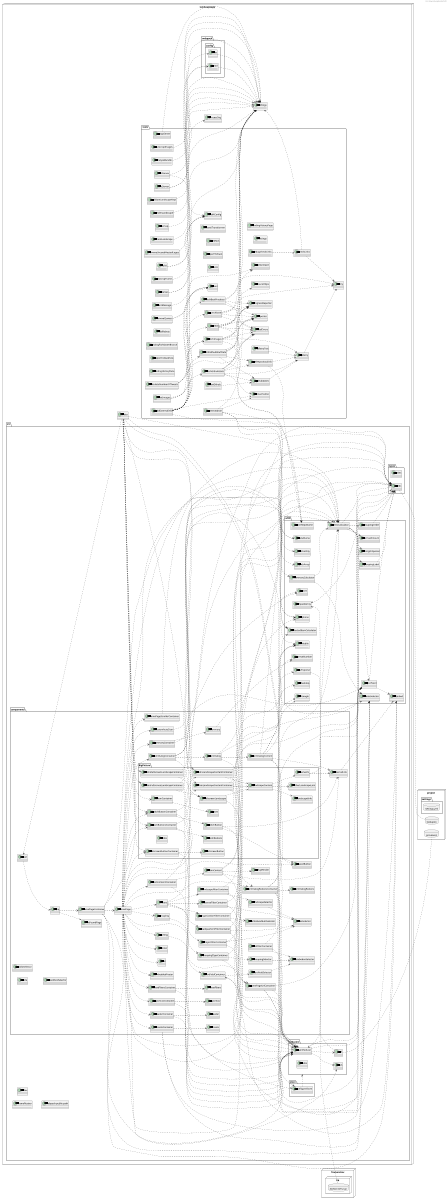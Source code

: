 @startuml /home/thorsten/code/landscape/ruv/landscapeapp
left to right direction
header R+V Anwendungslandschaft
scale max 1700*1200
allow_mixing
node fromon2csv {
	node lib {
		database JSON2CSVParser
	}
}		
node project {
		database lookupon
		database previewon
		database settings.yml
}
node landscapeapp {
	package tools {
		class fundingHistoryData
		}
	package tools {
		class yaml
		}
	package tools {
		class checkLinks
		}
	package tools {
		class retry
		}
	package tools {
		class sitemap
		}
	package tools {
		class testGithub
		}
	package tools {
		class renderLandscape
		}
	package tools {
		class validateLandscapeKeys
		}
	package tools {
		class reportToSlackTest
		}
	package tools {
		class fundingForMasterBranch
		}
	package tools {
		class chalkConfig
		}
	package tools {
		class srcServer
		}
	package tools {
		class addRobots
		}
	package tools {
		class testCi
		}
	package tools {
		class reportToSlack
		}
	package tools {
		class analyzeBundle
		}
	package tools {
		class fetchGithubStartDate
		}
	package tools {
		class fetchImages
		}
	package tools {
		class startMessage
		}
	package tools {
		class fetchGithubStats
		}
	package tools {
		class testCropFrame
		}
	package tools {
		class autocropImages
		}
	package tools {
		class removeQuotes
		}
	package tools {
		class actualTwitter
		}
	package tools {
		class hostImages
		}
	package tools {
		class setupServer
		}
	package tools {
		class twitterClient
		}
	package tools {
		class twitter
		}
	package tools {
		class distServer
		}
	package tools {
		class progressReporter
		}
	package tools {
		class calculateNumberOfTweets
		}
	package tools {
		class githubDates
		}
	package tools {
		class removeUnusedHostedLogos
		}
	package tools {
		class getRepositoryInfo
		}
	package tools {
		class rpRetry
		}
	package tools {
		class crunchbase
		}
	package tools {
		class reporter
		}
	package tools {
		class addExternalInfo
		}
	package tools {
		class debugCheckLinks
		}
	package tools {
		class fileMock
		}
	package tools {
		class fetchBestPractices
		}
	package tools {
		class ciServer
		}
	package tools {
		class assetsTransformer
		}
	package tools {
		class rpRetryTest
		}
	package tools {
		class ensureHttps
		}
	package tools {
		class checkLandscape
		}
	package tools {
		class settings
		}
	package tools {
		class generateJson
		}
	package tools {
		class fatalErrors
		}
	package tools {
		class build
		}
	package tools {
		class fundingHistoryPage
		}
	class webpack.config.prod
	package src {
		package types {
			class index
			}
	}
	package src {
		package types {
			class fields
			}
	}
	package src {
		class iframeResizer
	}
	package src {
		package components {
			class ResetFilters
		}
	}
	package src {
		package components {
			class Grouping
		}
	}
	package src {
		package components {
			class ComboboxMultiSelector
		}
	}
	package src {
		package components {
			class ExportCsv
			}
			}
	package src {
		package components {
			class Note
			}
			}
	package src {
		package components {
			class PresetsContainer
			}
			}
	package src {
		package components {
			class ExportCsvContainer
			}
			}
	package src {
		package components {
			class GroupingTypeContainer
			}
			}
	package src {
		package components {
			class TweetButton
			}
			}
	package src {
		package components {
			class HomePageScrollerContainer
			}
			}
	package src {
		package components {
			class LandscapeSelector
			}
			}
	package src {
		package components {
			class InternalLink
			}
			}
	package src {
		package components {
			class HomePageContainer
			}
			}
	package src {
		package components {
			class SortFieldSelector
			}
			}
	package src {
		package components {
			class Sorting
			}
			}
	package src {
		package components {
			class DelayRender
			}
			}
	package src {
		package components {
			class EmbeddedFooter
			}
			}
	package src {
		package components {
			class RadioSelector
			}
			}
	package src {
		package components {
			class Ad
			}
			}
	package src {
		package components {
			class ComboboxSelector
			}
			}
	package src {
		package components {
			class Footer
			}
			}
	package src {
		package components {
			class HeadquartersFilterContainer
			}
			}
	package src {
		package components {
			class ResetFiltersContainer
			}
			}
	package src {
		package components {
			class OrganizationFilterContainer
			}
			}
	package src {
		package components {
			class Root
			}
			}
	package src {
		package components {
			class ItemDialogContent
			}
			}
	package src {
		package components {
			class HomePage
			}
			}
	package src {
		package components {
			class NotFoundPage
			}
			}
	package src {
		package components {
			class SortFieldContainer
			}
			}
	package src {
		package components {
			class TreeSelector
			}
			}
	package src {
		package components {
			class Filters
			}
			}
	package src {
		package components {
			class HeaderContainer
			}
			}
	package src {
		package components {
			class ItemDialogButtonsContainer
			}
			}
	package src {
		package components {
			class CheckboxSelector
			}
			}
	package src {
		package components {
			class MainContent
			}
			}
	package src {
		package components {
			class LicenseFilterContainer
			}
			}
	package src {
		package components {
			class Presets
			}
			}
	package src {
		package components {
			class HomePageUrlContainer
			}
			}
	package src {
		package components {
			class LandscapeFilterContainer
			}
			}
	package src {
		package components {
			class CustomAutoSizer
			}
			}
	package src {
		package components {
			class App
			}
			}
	package src {
		package components {
			class Summary
			}
			}
	package src {
		package components {
			class Header
			}
			}
	package src {
		package components {
			class ProjectFilterContainer
			}
			}
	package src {
		package components {
			class ItemDialog
			}
			}
	package src {
		package components {
			class MainContentContainer
			}
			}
	package src {
		package components {
			class GroupingSelector
			}
			}
	package src {
		package components {
			class ItemDialogContainer
			}
			}
	package src {
		package components {
			package BigPicture {
				class FullscreenLandscape
				}
				}
				}
	package src {
		package components {
			package BigPicture {
				class ZoomButtonsContainer
				}
				}
				}
	package src {
		package components {
			package BigPicture {
				class ExtraLandscapeContentContainer
				}
				}
				}
	package src {
		package components {
			package BigPicture {
				class LandscapeInfo
				}
				}
				}
	package src {
		package components {
			package BigPicture {
				class FullscreenButton
				}
				}
				}
	package src {
		package components {
			package BigPicture {
				class OtherLandscapeLink
				}
				}
				}
	package src {
		package components {
			package BigPicture {
				class Zoom
				}
				}
				}
	package src {
		package components {
			package BigPicture {
				class SwitchButton
				}
				}
				}
	package src {
		package components {
			package BigPicture {
				class ZoomContainer
				}
				}
				}
	package src {
		package components {
			package BigPicture {
				class MainFullscreenLandscapeContainer
				}
				}
				}
	package src {
		package components {
			package BigPicture {
				class SwitchButtonContainer
				}
				}
				}
	package src {
		package components {
			package BigPicture {
				class ZoomButtons
				}
				}
				}
	package src {
		package components {
			package BigPicture {
				class FullscreenButtonContainer
				}
				}
				}
	package src {
		package components {
			package BigPicture {
				class index
				}
				}
				}
	package src {
		package components {
			package BigPicture {
				class ExtraFullscreenLandscapeContainer
				}
				}
				}
	package src {
		package components {
			package BigPicture {
				class Elements
				}
				}
				}
	package src {
		package components {
			package BigPicture {
				class LandscapeContent
				}
				}
				}
	package src {
		package components {
			package BigPicture {
				class MainLandscapeContentContainer
				}
				}
				}
	package src {
		package components {
			class ItemDialogButtons
			}
			}
	package src {
		package components {
			class OssFilterContainer
			}
			}
	package src {
		package components {
			class SummaryContainer
			}
			}
	package src {
		package reducers {
			class api
			}
			}
	package src {
		package reducers {
			class bus
			}
			}
	package src {
		package reducers {
			class mainReducer
			}
			}
	package src {
		package reducers {
			class index
			}
			}
	package src {
		package utils {
			class unpackArray
			}
			}
	package src {
		package utils {
			class saneName
			}
			}
	package src {
		package utils {
			class isDesktop
			}
			}
	package src {
		package utils {
			class groupingLabel
			}
			}
	package src {
		package utils {
			class groupingOrder
			}
			}
	package src {
		package utils {
			class formatNumber
			}
			}
	package src {
		package utils {
			class createSelector
			}
			}
	package src {
		package utils {
			class summaryCalculator
			}
			}
	package src {
		package utils {
			class itemsCalculator
			}
			}
	package src {
		package utils {
			class isMobile
			}
			}
	package src {
		package utils {
			class selectedItemCalculator
			}
			}
	package src {
		package utils {
			class packArray
			}
			}
	package src {
		package utils {
			class isEmbed
			}
			}
	package src {
		package utils {
			class zoom
			}
			}
	package src {
		package utils {
			class shortRepoName
			}
			}
	package src {
		package utils {
			class isIphone
			}
			}
	package src {
		package utils {
			class stringOrSpecial
			}
			}
	package src {
		package utils {
			class formatAmount
			}
			}
	package src {
		package utils {
			class csvExporter
			}
			}
	package src {
		package utils {
			class formatCity
			}
			}
	package src {
		package utils {
			class isGoogle
			}
			}
	package src {
		package utils {
			class syncToUrl
			}
			}
	package src {
		class index
		}
	package src {
		class webpack-public-path
		}
	package src {
		package store {
			class configureStore
			}
			}
	class webpack.config.dev
	checkLinks ..> retry
	checkLinks ..> settings
	sitemap ..> settings
	testGithub ..> githubDates
	renderLandscape ..> settings
	validateLandscapeKeys ..> settings
	srcServer ..> webpack.config.dev
	srcServer ..> settings
	analyzeBundle ..> webpack.config.prod
	fetchGithubStartDate ..> fatalErrors
	fetchGithubStartDate ..> settings
	fetchGithubStartDate ..> reporter
	fetchGithubStartDate ..> getRepositoryInfo
	fetchGithubStartDate ..> progressReporter
	fetchGithubStartDate ..> githubDates
	fetchImages ..> fatalErrors
	fetchImages ..> rpRetry
	fetchImages ..> saneName
	fetchImages ..> settings
	fetchImages ..> progressReporter
	fetchImages ..> reporter
	startMessage ..> chalkConfig
	fetchGithubStats ..> fatalErrors
	fetchGithubStats ..> rpRetry
	fetchGithubStats ..> reporter
	fetchGithubStats ..> settings
	fetchGithubStats ..> progressReporter
	fetchGithubStats ..> shortRepoName
	fetchGithubStats ..> getRepositoryInfo
	fetchGithubStats ..> githubDates
	testCropFrame ..> processSvg
	autocropImages ..> settings
	removeQuotes ..> settings
	removeQuotes ..> yaml
	hostImages ..> settings
	hostImages ..> fetchImages
	hostImages ..> yaml
	setupServer ..> settings
	twitter ..> fatalErrors
	twitter ..> settings
	twitter ..> reporter
	twitter ..> actualTwitter
	twitter ..> twitterClient
	twitter ..> retry
	twitter ..> progressReporter
	distServer ..> chalkConfig
	distServer ..> settings
	calculateNumberOfTweets ..> twitterClient
	calculateNumberOfTweets ..> settings
	calculateNumberOfTweets ..> yaml
	githubDates ..> rpRetry
	removeUnusedHostedLogos ..> settings
	getRepositoryInfo ..> shortRepoName
	getRepositoryInfo ..> rpRetry
	rpRetry ..> retry
	crunchbase ..> fatalErrors
	crunchbase ..> ensureHttps
	crunchbase ..> reporter
	crunchbase ..> settings
	crunchbase ..> progressReporter
	addExternalInfo ..> fatalErrors
	addExternalInfo ..> settings
	addExternalInfo ..> actualTwitter
	addExternalInfo ..> yaml
	addExternalInfo ..> fetchImages
	addExternalInfo ..> crunchbase
	addExternalInfo ..> fetchGithubStats
	addExternalInfo ..> fetchGithubStartDate
	addExternalInfo ..> twitter
	addExternalInfo ..> fetchBestPractices
	addExternalInfo ..> shortRepoName
	debugCheckLinks ..> checkLinks
	fetchBestPractices ..> fatalErrors
	fetchBestPractices ..> retry
	fetchBestPractices ..> reporter
	fetchBestPractices ..> settings
	fetchBestPractices ..> progressReporter
	ciServer ..> chalkConfig
	ciServer ..> settings
	rpRetryTest ..> rpRetry
	checkLandscape ..> settings
	generateJson ..> settings
	generateJson ..> actualTwitter
	generateJson ..> saneName
	generateJson ..> formatCity
	generateJson ..> packArray
	build ..> webpack.config.prod
	build ..> chalkConfig
	webpack.config.prod ..> settings
	fields ..> unpackArray
	Grouping ..> GroupingTypeContainer
	PresetsContainer ..> createSelector
	PresetsContainer ..> Presets
	PresetsContainer ..> syncToUrl
	ExportCsvContainer ..> ExportCsv
	ExportCsvContainer ..> mainReducer
	GroupingTypeContainer ..> GroupingSelector
	GroupingTypeContainer ..> mainReducer
	GroupingTypeContainer ..> fields
	HomePageScrollerContainer ..> itemsCalculator
	LandscapeSelector ..> TreeSelector
	InternalLink ..> isEmbed
	HomePageContainer ..> createSelector
	HomePageContainer ..> HomePage
	HomePageContainer ..> mainReducer
	HomePageContainer ..> isEmbed
	HomePageContainer ..> itemsCalculator
	HomePageContainer ..> selectedItemCalculator
	SortFieldSelector ..> ComboboxSelector
	Sorting ..> SortFieldContainer
	HeadquartersFilterContainer ..> TreeSelector
	HeadquartersFilterContainer ..> mainReducer
	HeadquartersFilterContainer ..> fields
	ResetFiltersContainer ..> ResetFilters
	ResetFiltersContainer ..> mainReducer
	OrganizationFilterContainer ..> ComboboxMultiSelector
	OrganizationFilterContainer ..> mainReducer
	OrganizationFilterContainer ..> fields
	Root ..> App
	ItemDialogContent ..> syncToUrl
	ItemDialogContent ..> formatNumber
	ItemDialogContent ..> isMobile
	ItemDialogContent ..> InternalLink
	ItemDialogContent ..> fields
	ItemDialogContent ..> isGoogle
	ItemDialogContent ..> TweetButton
	HomePage ..> Filters
	HomePage ..> Grouping
	HomePage ..> Sorting
	HomePage ..> PresetsContainer
	HomePage ..> Ad
	HomePage ..> CustomAutoSizer
	HomePage ..> TweetButton
	HomePage ..> MainContentContainer
	HomePage ..> HomePageUrlContainer
	HomePage ..> HomePageScrollerContainer
	HomePage ..> ResetFiltersContainer
	HomePage ..> ItemDialogContainer
	HomePage ..> ItemDialogButtonsContainer
	HomePage ..> HeaderContainer
	HomePage ..> SummaryContainer
	HomePage ..> ExportCsvContainer
	HomePage ..> Footer
	HomePage ..> EmbeddedFooter
	HomePage ..> isIphone
	HomePage ..> isMobile
	HomePage ..> isDesktop
	HomePage ..> isGoogle
	HomePage ..> bus
	HomePage ..> MainLandscapeContentContainer
	HomePage ..> ExtraLandscapeContentContainer
	HomePage ..> SwitchButtonContainer
	HomePage ..> ZoomButtonsContainer
	HomePage ..> FullscreenButtonContainer
	SortFieldContainer ..> SortFieldSelector
	SortFieldContainer ..> mainReducer
	Filters ..> ProjectFilterContainer
	Filters ..> LicenseFilterContainer
	Filters ..> OrganizationFilterContainer
	Filters ..> HeadquartersFilterContainer
	Filters ..> LandscapeFilterContainer
	Filters ..> fields
	HeaderContainer ..> Header
	HeaderContainer ..> mainReducer
	ItemDialogButtonsContainer ..> createSelector
	ItemDialogButtonsContainer ..> ItemDialogButtons
	ItemDialogButtonsContainer ..> mainReducer
	ItemDialogButtonsContainer ..> itemsCalculator
	ItemDialogButtonsContainer ..> selectedItemCalculator
	MainContent ..> InternalLink
	MainContent ..> isEmbed
	MainContent ..> isMobile
	MainContent ..> DelayRender
	MainContent ..> fields
	LicenseFilterContainer ..> TreeSelector
	LicenseFilterContainer ..> mainReducer
	LicenseFilterContainer ..> fields
	HomePageUrlContainer ..> createSelector
	HomePageUrlContainer ..> syncToUrl
	HomePageUrlContainer ..> mainReducer
	HomePageUrlContainer ..> configureStore
	LandscapeFilterContainer ..> LandscapeSelector
	LandscapeFilterContainer ..> mainReducer
	LandscapeFilterContainer ..> fields
	CustomAutoSizer ..> isMobile
	App ..> HomePageContainer
	App ..> NotFoundPage
	Summary ..> formatNumber
	ProjectFilterContainer ..> TreeSelector
	ProjectFilterContainer ..> mainReducer
	ProjectFilterContainer ..> fields
	ItemDialog ..> ItemDialogContent
	ItemDialog ..> ItemDialogButtonsContainer
	ItemDialog ..> isIphone
	ItemDialog ..> fields
	MainContentContainer ..> MainContent
	MainContentContainer ..> mainReducer
	MainContentContainer ..> itemsCalculator
	GroupingSelector ..> ComboboxSelector
	ItemDialogContainer ..> createSelector
	ItemDialogContainer ..> ItemDialog
	ItemDialogContainer ..> mainReducer
	ItemDialogContainer ..> itemsCalculator
	ItemDialogContainer ..> selectedItemCalculator
	FullscreenLandscape ..> LandscapeContent
	FullscreenLandscape ..> HomePageUrlContainer
	ZoomButtonsContainer ..> ZoomButtons
	ZoomButtonsContainer ..> mainReducer
	ZoomButtonsContainer ..> zoom
	ExtraLandscapeContentContainer ..> LandscapeContent
	ExtraLandscapeContentContainer ..> mainReducer
	ExtraLandscapeContentContainer ..> itemsCalculator
	SwitchButton ..> InternalLink
	SwitchButton ..> isEmbed
	SwitchButton ..> TweetButton
	ZoomContainer ..> Zoom
	MainFullscreenLandscapeContainer ..> FullscreenLandscape
	MainFullscreenLandscapeContainer ..> itemsCalculator
	SwitchButtonContainer ..> SwitchButton
	SwitchButtonContainer ..> mainReducer
	SwitchButtonContainer ..> syncToUrl
	FullscreenButtonContainer ..> FullscreenButton
	FullscreenButtonContainer ..> mainReducer
	index ..> MainLandscapeContentContainer
	index ..> ExtraLandscapeContentContainer
	index ..> SwitchButtonContainer
	index ..> ZoomContainer
	index ..> ZoomButtonsContainer
	index ..> MainFullscreenLandscapeContainer
	index ..> ExtraFullscreenLandscapeContainer
	index ..> FullscreenButtonContainer
	ExtraFullscreenLandscapeContainer ..> FullscreenLandscape
	ExtraFullscreenLandscapeContainer ..> itemsCalculator
	Elements ..> InternalLink
	Elements ..> fields
	LandscapeContent ..> Elements
	LandscapeContent ..> LandscapeInfo
	LandscapeContent ..> OtherLandscapeLink
	MainLandscapeContentContainer ..> LandscapeContent
	MainLandscapeContentContainer ..> mainReducer
	MainLandscapeContentContainer ..> itemsCalculator
	OssFilterContainer ..> ComboboxSelector
	OssFilterContainer ..> mainReducer
	OssFilterContainer ..> fields
	SummaryContainer ..> Summary
	SummaryContainer ..> summaryCalculator
	api ..> unpackArray
	mainReducer ..> api
	mainReducer ..> syncToUrl
	mainReducer ..> zoom
	mainReducer ..> bus
	mainReducer ..> itemsCalculator
	mainReducer ..> csvExporter
	index ..> mainReducer
	groupingLabel ..> fields
	groupingOrder ..> fields
	summaryCalculator ..> createSelector
	summaryCalculator ..> itemsCalculator
	itemsCalculator ..> createSelector
	itemsCalculator ..> fields
	itemsCalculator ..> groupingLabel
	itemsCalculator ..> groupingOrder
	itemsCalculator ..> formatAmount
	itemsCalculator ..> syncToUrl
	itemsCalculator ..> stringOrSpecial
	syncToUrl ..> mainReducer
	syncToUrl ..> fields
	syncToUrl ..> SortFieldContainer
	syncToUrl ..> isEmbed
	index ..> configureStore
	index ..> Root
	index ..> mainReducer
	index ..> isIphone
	configureStore ..> reducers
	webpack.config.dev ..> settings

	Ad .. settings.yml
	App .. settings.yml
	ExtraFullscreenLandscapeContainer .. settings.yml
	ExtraLandscapeContentContainer  .. settings.yml
	MainFullscreenLandscapeContainer .. settings.yml
	MainLandscapeContentContainer .. settings.yml
	SwitchButtonContainer .. settings.yml
	Footer .. settings.yml
	Header .. settings.yml
	HomePageContainer .. settings.yml
	HomePage .. settings.yml
	ItemDialogContent .. settings.yml
	PresetsContainer .. settings.yml
	TweetButton .. settings.yml
	index .. settings.yml
	api .. previewon
	mainReducer .. settings.yml
	fields .. lookupon
	fields .. settings.yml
	csvExporter .. JSON2CSVParser
	itemsCalculator .. settings.yml
	syncToUrl .. settings.yml
}
@enduml
